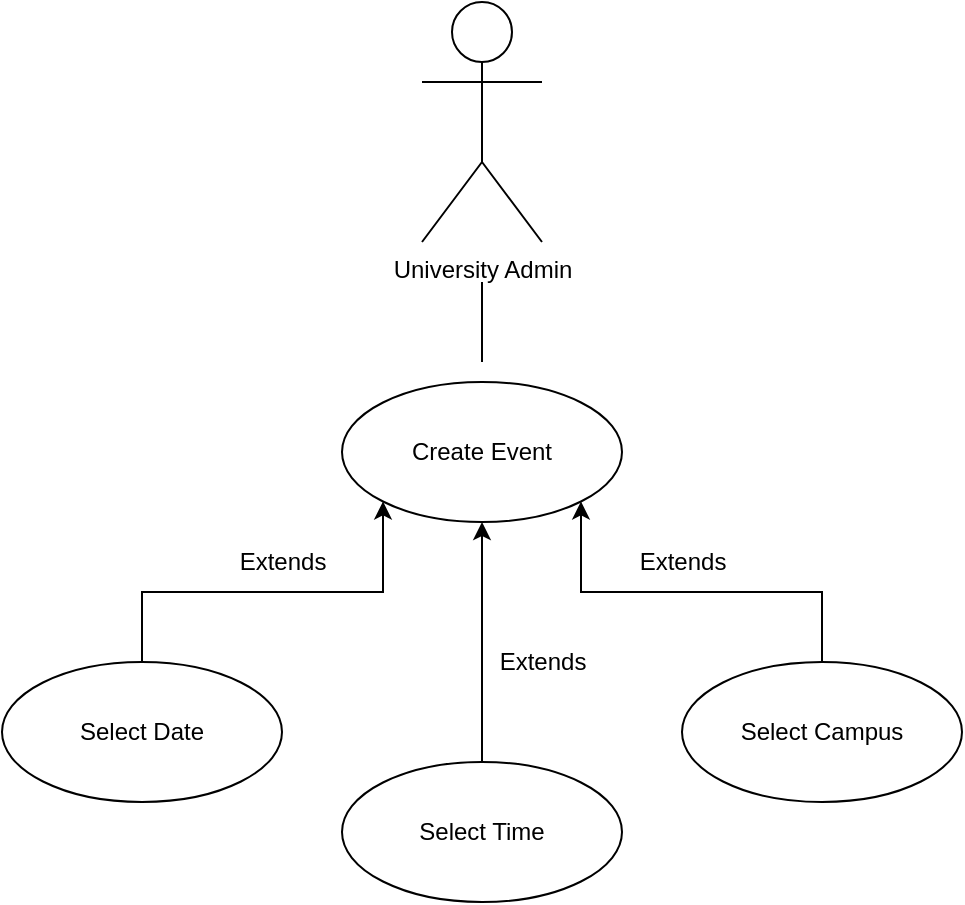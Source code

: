 <mxfile version="14.3.0" type="github">
  <diagram id="t02KGam_LYWZGQMRXpo9" name="Page-1">
    <mxGraphModel dx="1718" dy="482" grid="1" gridSize="10" guides="1" tooltips="1" connect="1" arrows="1" fold="1" page="1" pageScale="1" pageWidth="850" pageHeight="1100" math="0" shadow="0">
      <root>
        <mxCell id="0" />
        <mxCell id="1" parent="0" />
        <mxCell id="R6jpxO-wajOadxtoFeki-1" value="University Admin" style="shape=umlActor;verticalLabelPosition=bottom;verticalAlign=top;html=1;outlineConnect=0;" vertex="1" parent="1">
          <mxGeometry x="-30" y="30" width="60" height="120" as="geometry" />
        </mxCell>
        <mxCell id="R6jpxO-wajOadxtoFeki-2" value="Create Event" style="ellipse;whiteSpace=wrap;html=1;" vertex="1" parent="1">
          <mxGeometry x="-70" y="220" width="140" height="70" as="geometry" />
        </mxCell>
        <mxCell id="R6jpxO-wajOadxtoFeki-8" style="edgeStyle=orthogonalEdgeStyle;rounded=0;orthogonalLoop=1;jettySize=auto;html=1;exitX=0.5;exitY=0;exitDx=0;exitDy=0;entryX=0;entryY=1;entryDx=0;entryDy=0;" edge="1" parent="1" source="R6jpxO-wajOadxtoFeki-5" target="R6jpxO-wajOadxtoFeki-2">
          <mxGeometry relative="1" as="geometry" />
        </mxCell>
        <mxCell id="R6jpxO-wajOadxtoFeki-5" value="Select Date" style="ellipse;whiteSpace=wrap;html=1;" vertex="1" parent="1">
          <mxGeometry x="-240" y="360" width="140" height="70" as="geometry" />
        </mxCell>
        <mxCell id="R6jpxO-wajOadxtoFeki-9" style="edgeStyle=orthogonalEdgeStyle;rounded=0;orthogonalLoop=1;jettySize=auto;html=1;exitX=0.5;exitY=0;exitDx=0;exitDy=0;entryX=0.5;entryY=1;entryDx=0;entryDy=0;" edge="1" parent="1" source="R6jpxO-wajOadxtoFeki-6" target="R6jpxO-wajOadxtoFeki-2">
          <mxGeometry relative="1" as="geometry" />
        </mxCell>
        <mxCell id="R6jpxO-wajOadxtoFeki-6" value="Select Time" style="ellipse;whiteSpace=wrap;html=1;" vertex="1" parent="1">
          <mxGeometry x="-70" y="410" width="140" height="70" as="geometry" />
        </mxCell>
        <mxCell id="R6jpxO-wajOadxtoFeki-10" style="edgeStyle=orthogonalEdgeStyle;rounded=0;orthogonalLoop=1;jettySize=auto;html=1;exitX=0.5;exitY=0;exitDx=0;exitDy=0;entryX=1;entryY=1;entryDx=0;entryDy=0;" edge="1" parent="1" source="R6jpxO-wajOadxtoFeki-7" target="R6jpxO-wajOadxtoFeki-2">
          <mxGeometry relative="1" as="geometry" />
        </mxCell>
        <mxCell id="R6jpxO-wajOadxtoFeki-7" value="Select Campus" style="ellipse;whiteSpace=wrap;html=1;" vertex="1" parent="1">
          <mxGeometry x="100" y="360" width="140" height="70" as="geometry" />
        </mxCell>
        <mxCell id="R6jpxO-wajOadxtoFeki-11" value="Extends" style="text;html=1;align=center;verticalAlign=middle;resizable=0;points=[];autosize=1;" vertex="1" parent="1">
          <mxGeometry x="-130" y="300" width="60" height="20" as="geometry" />
        </mxCell>
        <mxCell id="R6jpxO-wajOadxtoFeki-12" value="Extends" style="text;html=1;align=center;verticalAlign=middle;resizable=0;points=[];autosize=1;" vertex="1" parent="1">
          <mxGeometry x="70" y="300" width="60" height="20" as="geometry" />
        </mxCell>
        <mxCell id="R6jpxO-wajOadxtoFeki-13" value="Extends" style="text;html=1;align=center;verticalAlign=middle;resizable=0;points=[];autosize=1;" vertex="1" parent="1">
          <mxGeometry y="350" width="60" height="20" as="geometry" />
        </mxCell>
        <mxCell id="R6jpxO-wajOadxtoFeki-14" value="" style="endArrow=none;html=1;" edge="1" parent="1">
          <mxGeometry width="50" height="50" relative="1" as="geometry">
            <mxPoint y="210" as="sourcePoint" />
            <mxPoint y="170" as="targetPoint" />
          </mxGeometry>
        </mxCell>
      </root>
    </mxGraphModel>
  </diagram>
</mxfile>
